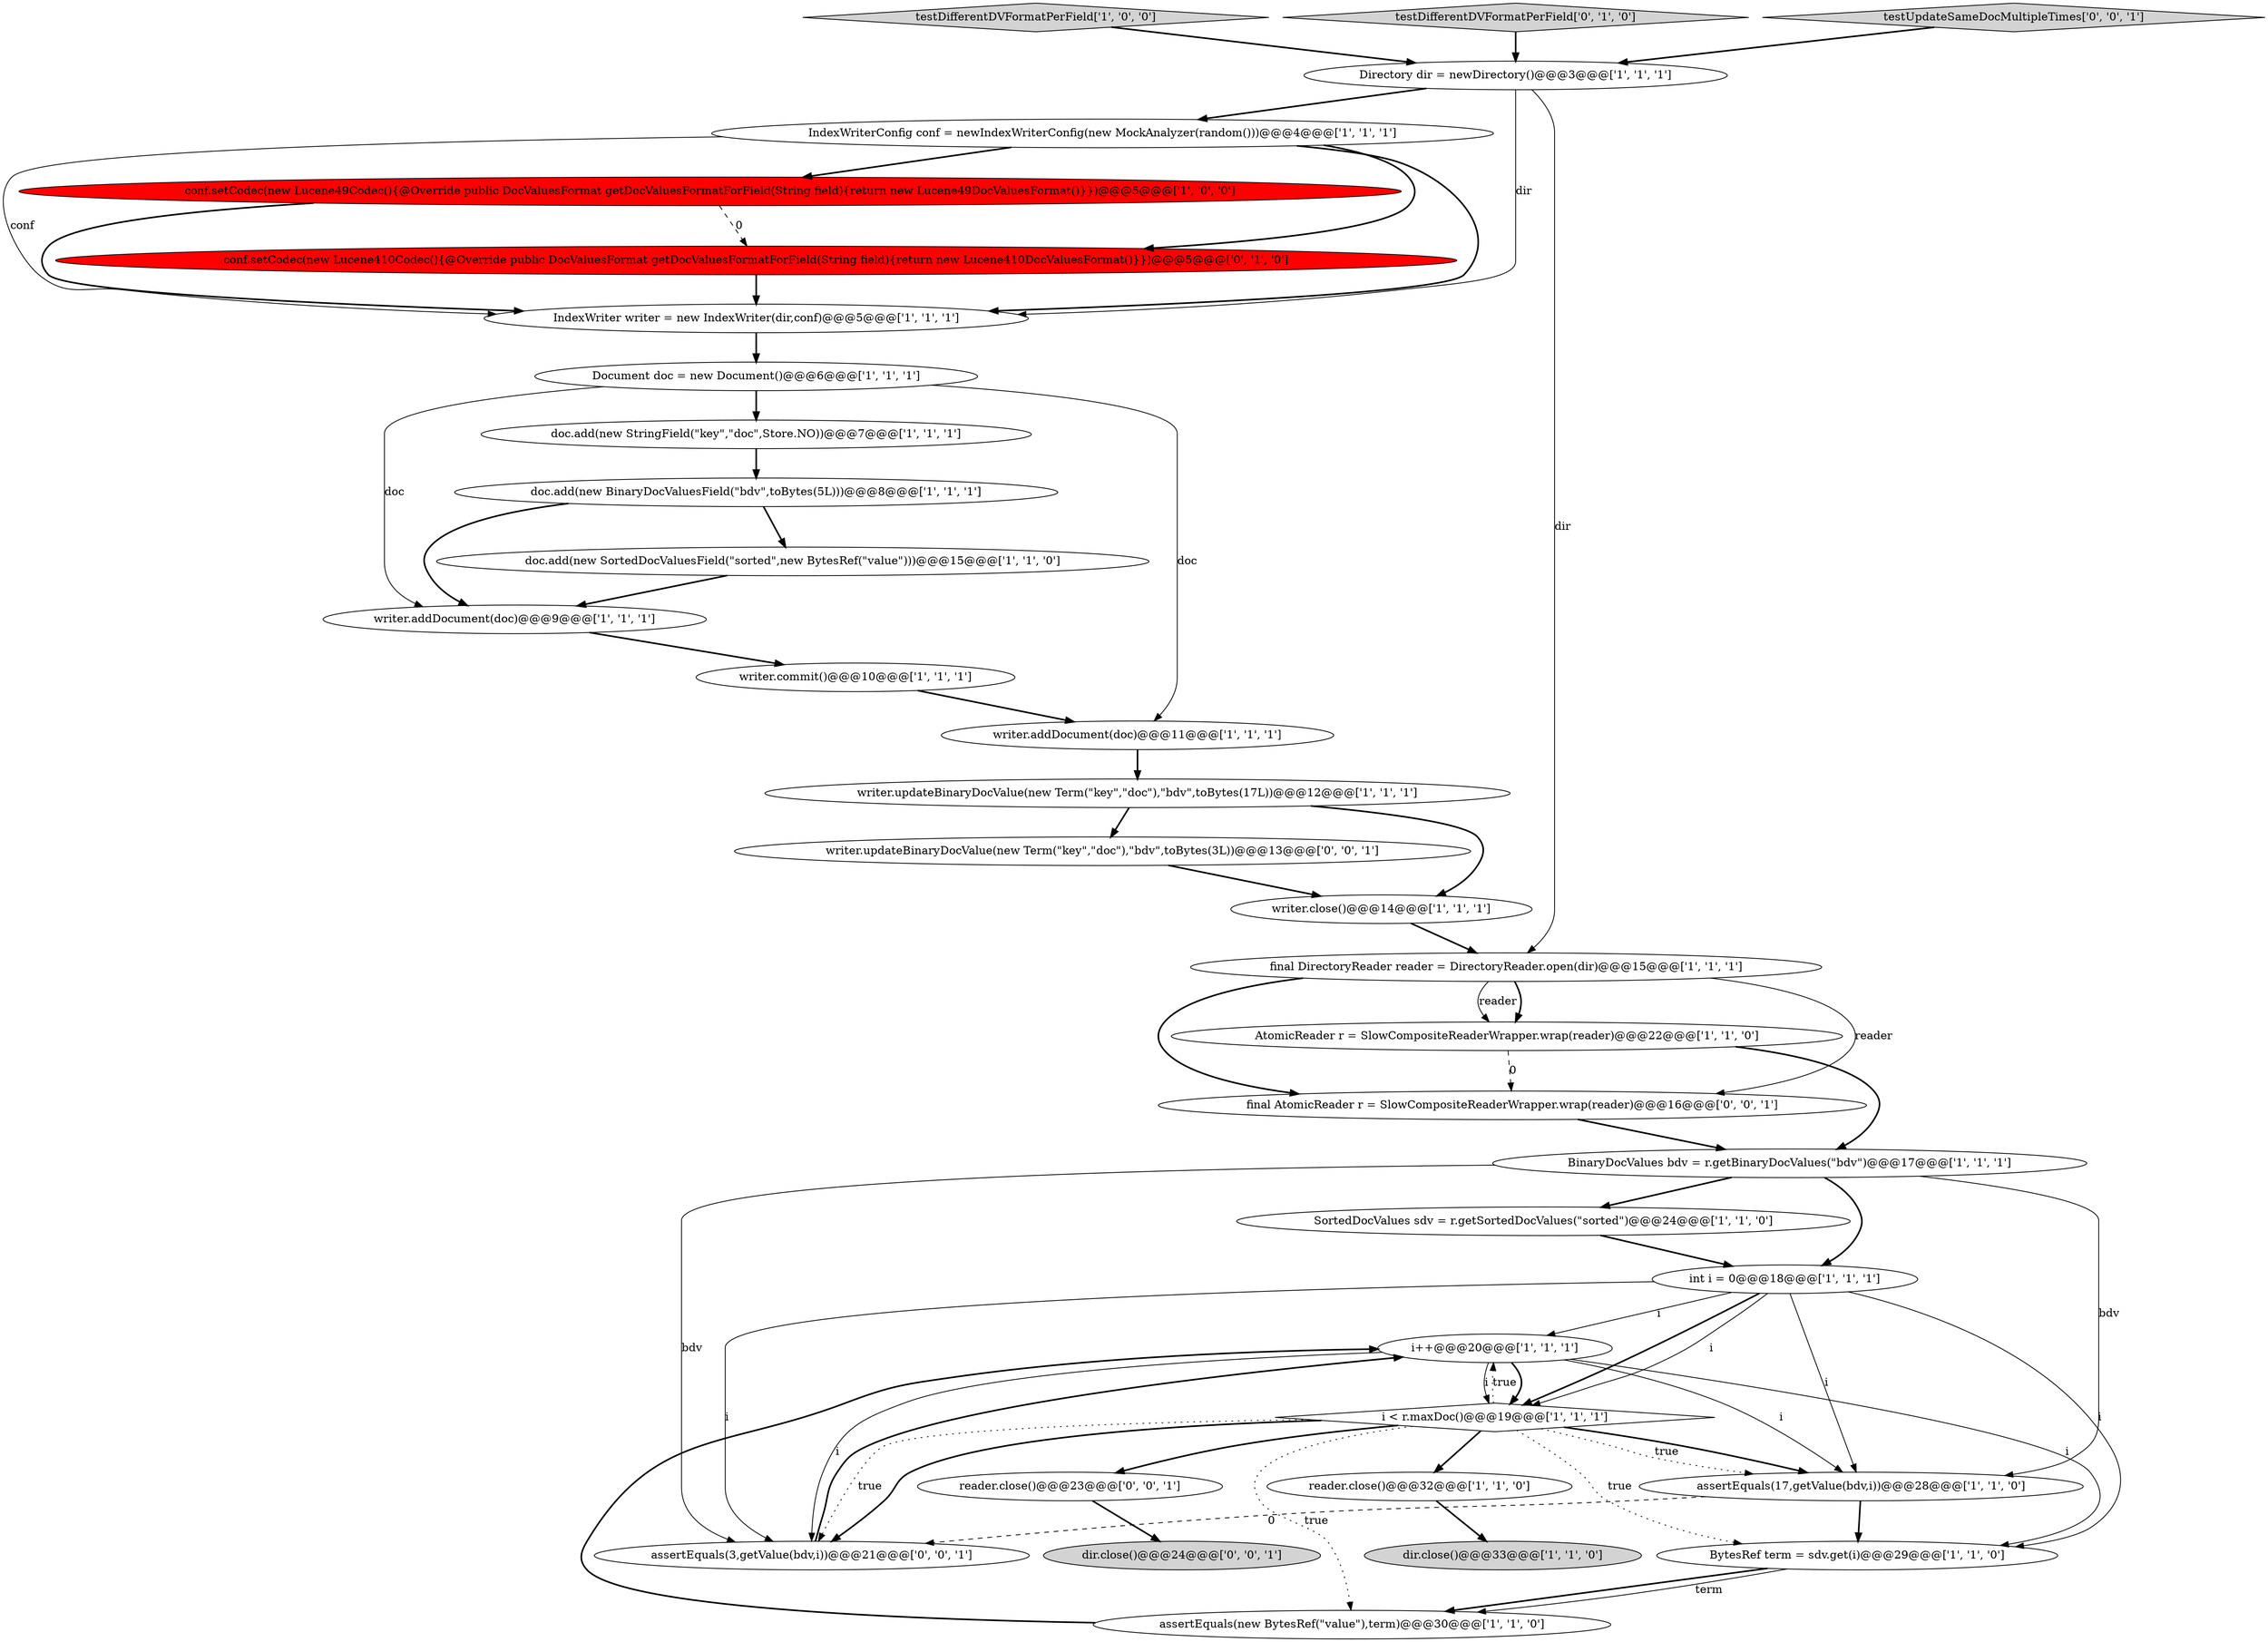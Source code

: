 digraph {
20 [style = filled, label = "i++@@@20@@@['1', '1', '1']", fillcolor = white, shape = ellipse image = "AAA0AAABBB1BBB"];
5 [style = filled, label = "doc.add(new SortedDocValuesField(\"sorted\",new BytesRef(\"value\")))@@@15@@@['1', '1', '0']", fillcolor = white, shape = ellipse image = "AAA0AAABBB1BBB"];
18 [style = filled, label = "BinaryDocValues bdv = r.getBinaryDocValues(\"bdv\")@@@17@@@['1', '1', '1']", fillcolor = white, shape = ellipse image = "AAA0AAABBB1BBB"];
1 [style = filled, label = "reader.close()@@@32@@@['1', '1', '0']", fillcolor = white, shape = ellipse image = "AAA0AAABBB1BBB"];
0 [style = filled, label = "testDifferentDVFormatPerField['1', '0', '0']", fillcolor = lightgray, shape = diamond image = "AAA0AAABBB1BBB"];
23 [style = filled, label = "Directory dir = newDirectory()@@@3@@@['1', '1', '1']", fillcolor = white, shape = ellipse image = "AAA0AAABBB1BBB"];
26 [style = filled, label = "testDifferentDVFormatPerField['0', '1', '0']", fillcolor = lightgray, shape = diamond image = "AAA0AAABBB2BBB"];
7 [style = filled, label = "BytesRef term = sdv.get(i)@@@29@@@['1', '1', '0']", fillcolor = white, shape = ellipse image = "AAA0AAABBB1BBB"];
31 [style = filled, label = "testUpdateSameDocMultipleTimes['0', '0', '1']", fillcolor = lightgray, shape = diamond image = "AAA0AAABBB3BBB"];
29 [style = filled, label = "final AtomicReader r = SlowCompositeReaderWrapper.wrap(reader)@@@16@@@['0', '0', '1']", fillcolor = white, shape = ellipse image = "AAA0AAABBB3BBB"];
21 [style = filled, label = "SortedDocValues sdv = r.getSortedDocValues(\"sorted\")@@@24@@@['1', '1', '0']", fillcolor = white, shape = ellipse image = "AAA0AAABBB1BBB"];
6 [style = filled, label = "i < r.maxDoc()@@@19@@@['1', '1', '1']", fillcolor = white, shape = diamond image = "AAA0AAABBB1BBB"];
15 [style = filled, label = "dir.close()@@@33@@@['1', '1', '0']", fillcolor = lightgray, shape = ellipse image = "AAA0AAABBB1BBB"];
22 [style = filled, label = "writer.addDocument(doc)@@@9@@@['1', '1', '1']", fillcolor = white, shape = ellipse image = "AAA0AAABBB1BBB"];
8 [style = filled, label = "writer.addDocument(doc)@@@11@@@['1', '1', '1']", fillcolor = white, shape = ellipse image = "AAA0AAABBB1BBB"];
12 [style = filled, label = "IndexWriterConfig conf = newIndexWriterConfig(new MockAnalyzer(random()))@@@4@@@['1', '1', '1']", fillcolor = white, shape = ellipse image = "AAA0AAABBB1BBB"];
10 [style = filled, label = "doc.add(new BinaryDocValuesField(\"bdv\",toBytes(5L)))@@@8@@@['1', '1', '1']", fillcolor = white, shape = ellipse image = "AAA0AAABBB1BBB"];
30 [style = filled, label = "assertEquals(3,getValue(bdv,i))@@@21@@@['0', '0', '1']", fillcolor = white, shape = ellipse image = "AAA0AAABBB3BBB"];
28 [style = filled, label = "reader.close()@@@23@@@['0', '0', '1']", fillcolor = white, shape = ellipse image = "AAA0AAABBB3BBB"];
16 [style = filled, label = "Document doc = new Document()@@@6@@@['1', '1', '1']", fillcolor = white, shape = ellipse image = "AAA0AAABBB1BBB"];
9 [style = filled, label = "assertEquals(new BytesRef(\"value\"),term)@@@30@@@['1', '1', '0']", fillcolor = white, shape = ellipse image = "AAA0AAABBB1BBB"];
11 [style = filled, label = "writer.commit()@@@10@@@['1', '1', '1']", fillcolor = white, shape = ellipse image = "AAA0AAABBB1BBB"];
19 [style = filled, label = "conf.setCodec(new Lucene49Codec(){@Override public DocValuesFormat getDocValuesFormatForField(String field){return new Lucene49DocValuesFormat()}})@@@5@@@['1', '0', '0']", fillcolor = red, shape = ellipse image = "AAA1AAABBB1BBB"];
3 [style = filled, label = "writer.updateBinaryDocValue(new Term(\"key\",\"doc\"),\"bdv\",toBytes(17L))@@@12@@@['1', '1', '1']", fillcolor = white, shape = ellipse image = "AAA0AAABBB1BBB"];
27 [style = filled, label = "conf.setCodec(new Lucene410Codec(){@Override public DocValuesFormat getDocValuesFormatForField(String field){return new Lucene410DocValuesFormat()}})@@@5@@@['0', '1', '0']", fillcolor = red, shape = ellipse image = "AAA1AAABBB2BBB"];
32 [style = filled, label = "writer.updateBinaryDocValue(new Term(\"key\",\"doc\"),\"bdv\",toBytes(3L))@@@13@@@['0', '0', '1']", fillcolor = white, shape = ellipse image = "AAA0AAABBB3BBB"];
14 [style = filled, label = "writer.close()@@@14@@@['1', '1', '1']", fillcolor = white, shape = ellipse image = "AAA0AAABBB1BBB"];
33 [style = filled, label = "dir.close()@@@24@@@['0', '0', '1']", fillcolor = lightgray, shape = ellipse image = "AAA0AAABBB3BBB"];
4 [style = filled, label = "doc.add(new StringField(\"key\",\"doc\",Store.NO))@@@7@@@['1', '1', '1']", fillcolor = white, shape = ellipse image = "AAA0AAABBB1BBB"];
13 [style = filled, label = "final DirectoryReader reader = DirectoryReader.open(dir)@@@15@@@['1', '1', '1']", fillcolor = white, shape = ellipse image = "AAA0AAABBB1BBB"];
24 [style = filled, label = "int i = 0@@@18@@@['1', '1', '1']", fillcolor = white, shape = ellipse image = "AAA0AAABBB1BBB"];
2 [style = filled, label = "assertEquals(17,getValue(bdv,i))@@@28@@@['1', '1', '0']", fillcolor = white, shape = ellipse image = "AAA0AAABBB1BBB"];
25 [style = filled, label = "AtomicReader r = SlowCompositeReaderWrapper.wrap(reader)@@@22@@@['1', '1', '0']", fillcolor = white, shape = ellipse image = "AAA0AAABBB1BBB"];
17 [style = filled, label = "IndexWriter writer = new IndexWriter(dir,conf)@@@5@@@['1', '1', '1']", fillcolor = white, shape = ellipse image = "AAA0AAABBB1BBB"];
10->22 [style = bold, label=""];
4->10 [style = bold, label=""];
13->25 [style = bold, label=""];
6->30 [style = dotted, label="true"];
19->27 [style = dashed, label="0"];
18->24 [style = bold, label=""];
31->23 [style = bold, label=""];
20->7 [style = solid, label="i"];
23->13 [style = solid, label="dir"];
30->20 [style = bold, label=""];
16->8 [style = solid, label="doc"];
18->2 [style = solid, label="bdv"];
24->2 [style = solid, label="i"];
1->15 [style = bold, label=""];
24->7 [style = solid, label="i"];
3->14 [style = bold, label=""];
8->3 [style = bold, label=""];
12->17 [style = bold, label=""];
25->18 [style = bold, label=""];
24->20 [style = solid, label="i"];
32->14 [style = bold, label=""];
9->20 [style = bold, label=""];
21->24 [style = bold, label=""];
18->30 [style = solid, label="bdv"];
19->17 [style = bold, label=""];
20->6 [style = bold, label=""];
24->30 [style = solid, label="i"];
2->30 [style = dashed, label="0"];
13->29 [style = solid, label="reader"];
23->17 [style = solid, label="dir"];
29->18 [style = bold, label=""];
16->22 [style = solid, label="doc"];
6->20 [style = dotted, label="true"];
6->2 [style = bold, label=""];
7->9 [style = bold, label=""];
6->1 [style = bold, label=""];
13->29 [style = bold, label=""];
7->9 [style = solid, label="term"];
20->2 [style = solid, label="i"];
6->2 [style = dotted, label="true"];
10->5 [style = bold, label=""];
0->23 [style = bold, label=""];
28->33 [style = bold, label=""];
13->25 [style = solid, label="reader"];
6->9 [style = dotted, label="true"];
26->23 [style = bold, label=""];
27->17 [style = bold, label=""];
6->7 [style = dotted, label="true"];
25->29 [style = dashed, label="0"];
11->8 [style = bold, label=""];
20->30 [style = solid, label="i"];
23->12 [style = bold, label=""];
14->13 [style = bold, label=""];
18->21 [style = bold, label=""];
16->4 [style = bold, label=""];
12->19 [style = bold, label=""];
2->7 [style = bold, label=""];
24->6 [style = bold, label=""];
3->32 [style = bold, label=""];
5->22 [style = bold, label=""];
12->17 [style = solid, label="conf"];
12->27 [style = bold, label=""];
24->6 [style = solid, label="i"];
22->11 [style = bold, label=""];
17->16 [style = bold, label=""];
20->6 [style = solid, label="i"];
6->28 [style = bold, label=""];
6->30 [style = bold, label=""];
}
